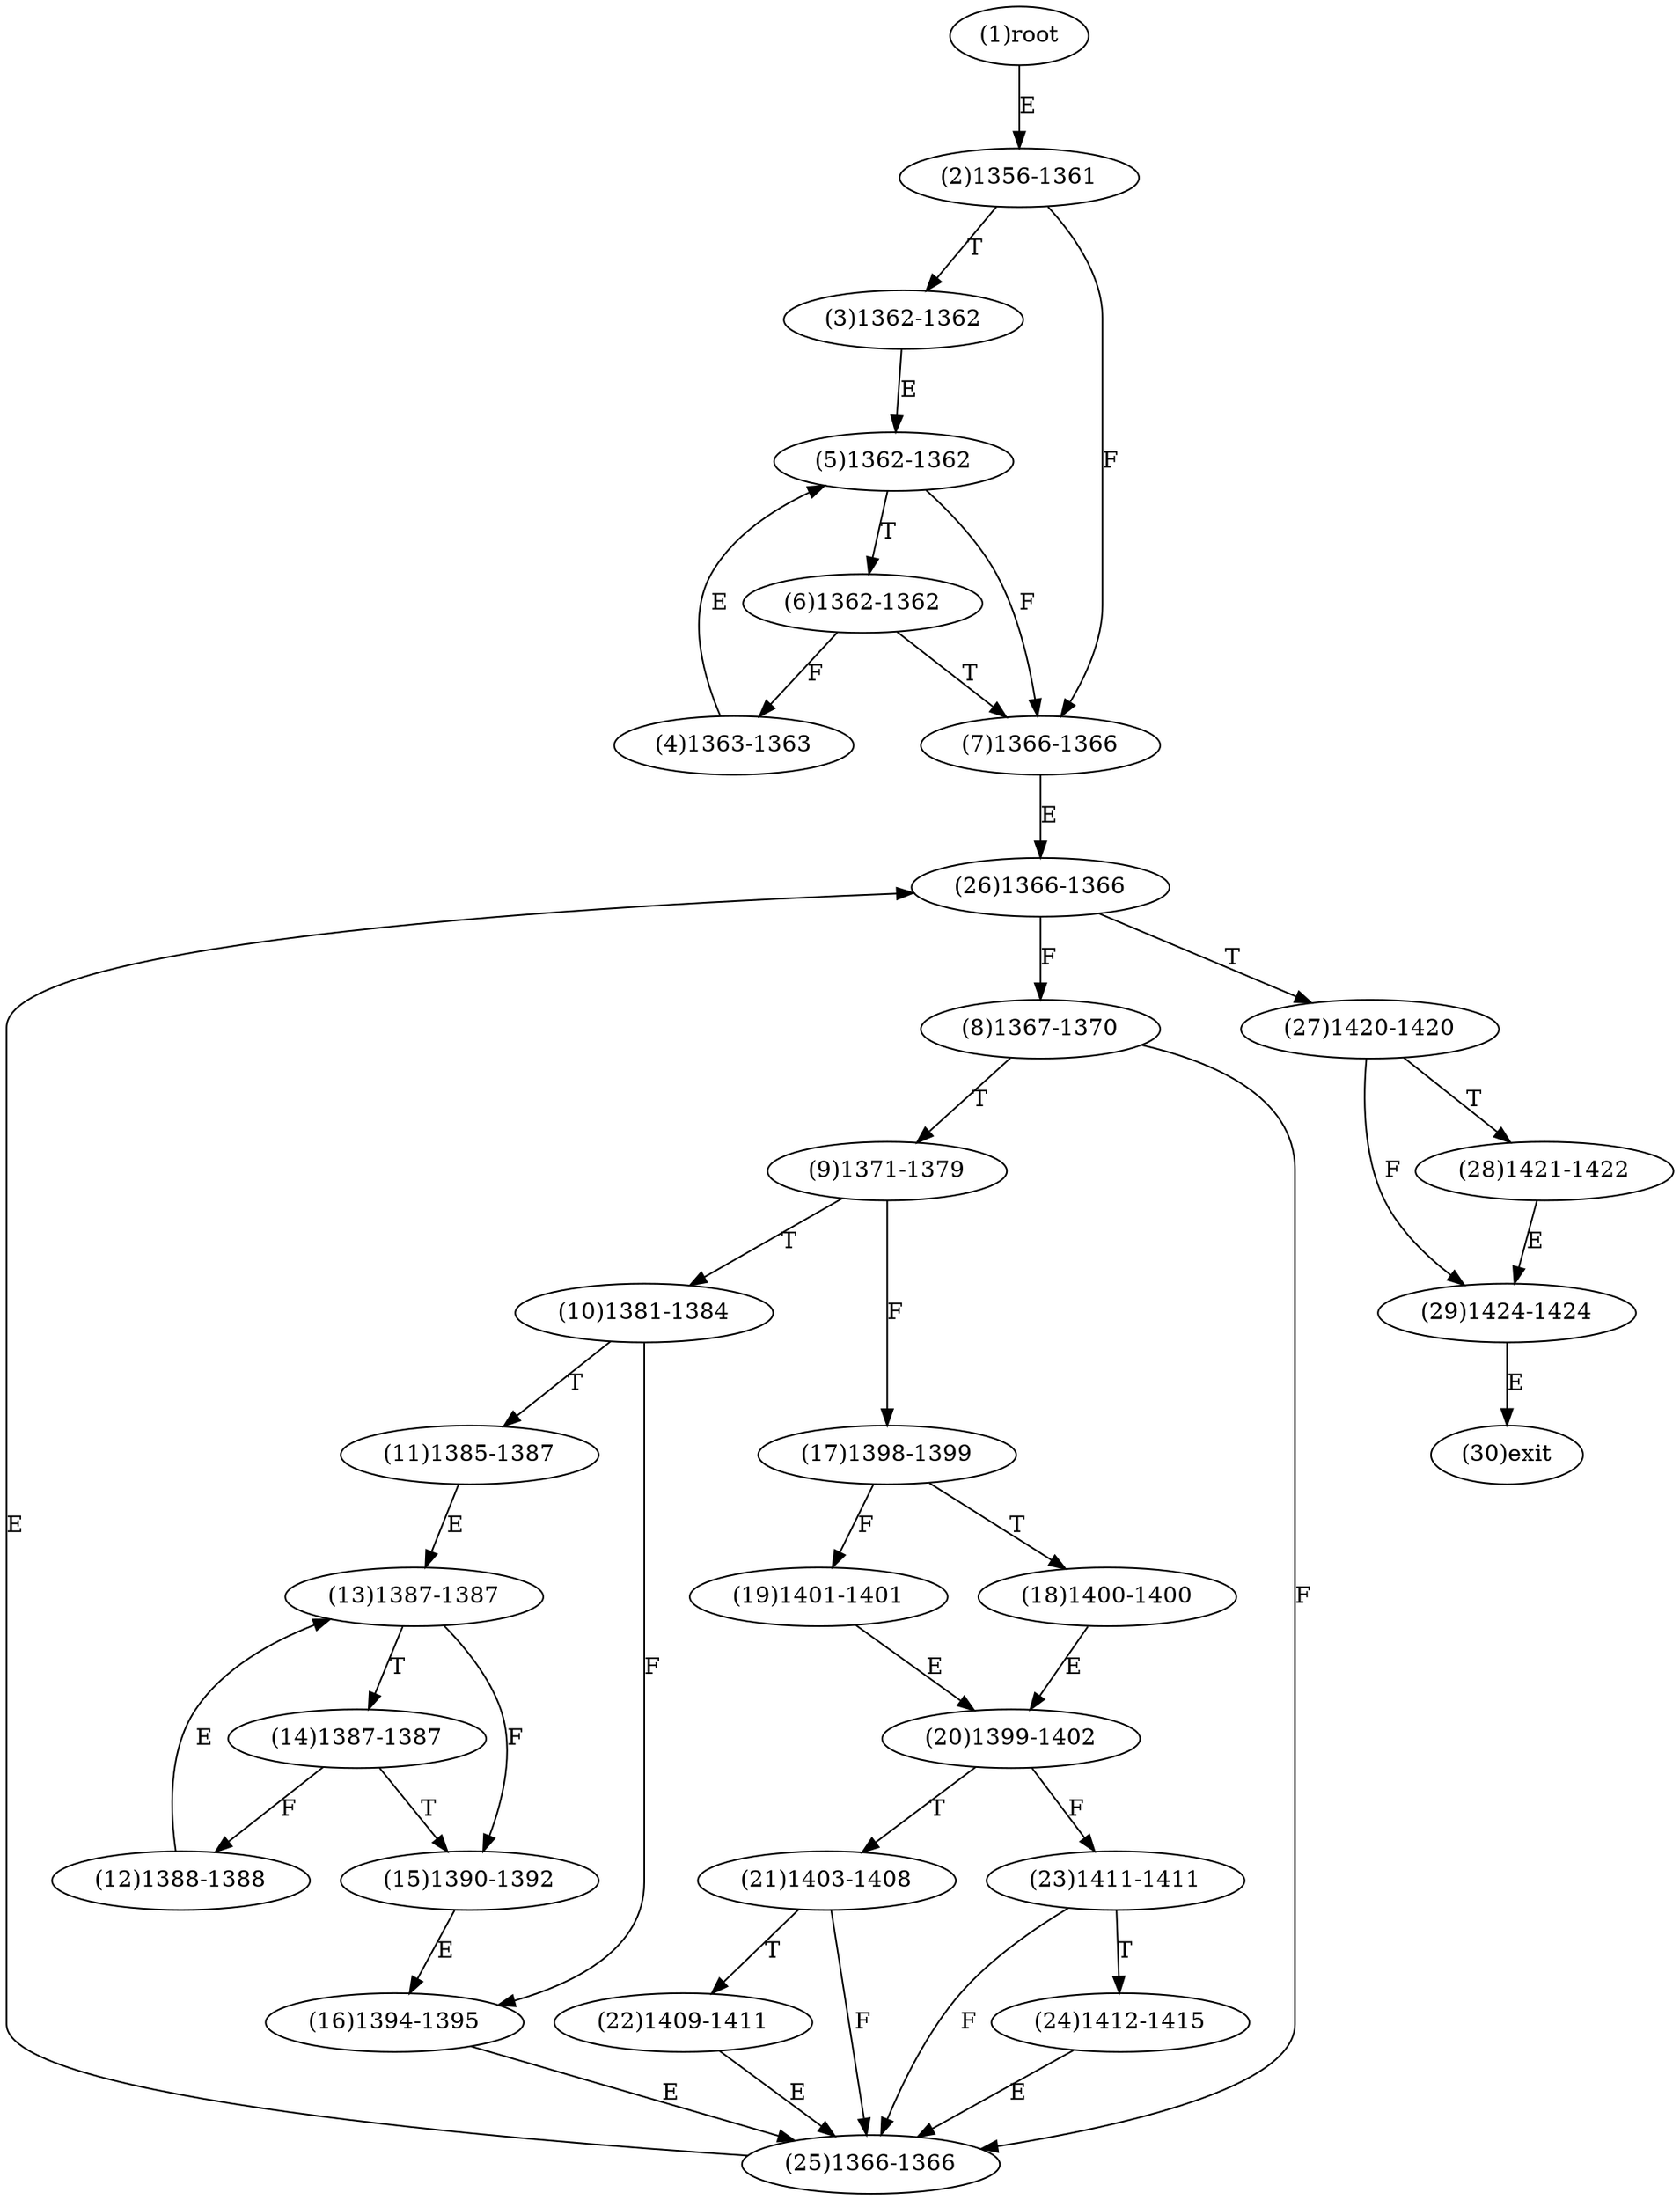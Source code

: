 digraph "" { 
1[ label="(1)root"];
2[ label="(2)1356-1361"];
3[ label="(3)1362-1362"];
4[ label="(4)1363-1363"];
5[ label="(5)1362-1362"];
6[ label="(6)1362-1362"];
7[ label="(7)1366-1366"];
8[ label="(8)1367-1370"];
9[ label="(9)1371-1379"];
10[ label="(10)1381-1384"];
11[ label="(11)1385-1387"];
12[ label="(12)1388-1388"];
13[ label="(13)1387-1387"];
14[ label="(14)1387-1387"];
15[ label="(15)1390-1392"];
17[ label="(17)1398-1399"];
16[ label="(16)1394-1395"];
19[ label="(19)1401-1401"];
18[ label="(18)1400-1400"];
21[ label="(21)1403-1408"];
20[ label="(20)1399-1402"];
23[ label="(23)1411-1411"];
22[ label="(22)1409-1411"];
25[ label="(25)1366-1366"];
24[ label="(24)1412-1415"];
27[ label="(27)1420-1420"];
26[ label="(26)1366-1366"];
29[ label="(29)1424-1424"];
28[ label="(28)1421-1422"];
30[ label="(30)exit"];
1->2[ label="E"];
2->7[ label="F"];
2->3[ label="T"];
3->5[ label="E"];
4->5[ label="E"];
5->7[ label="F"];
5->6[ label="T"];
6->4[ label="F"];
6->7[ label="T"];
7->26[ label="E"];
8->25[ label="F"];
8->9[ label="T"];
9->17[ label="F"];
9->10[ label="T"];
10->16[ label="F"];
10->11[ label="T"];
11->13[ label="E"];
12->13[ label="E"];
13->15[ label="F"];
13->14[ label="T"];
14->12[ label="F"];
14->15[ label="T"];
15->16[ label="E"];
16->25[ label="E"];
17->19[ label="F"];
17->18[ label="T"];
18->20[ label="E"];
19->20[ label="E"];
20->23[ label="F"];
20->21[ label="T"];
21->25[ label="F"];
21->22[ label="T"];
22->25[ label="E"];
23->25[ label="F"];
23->24[ label="T"];
24->25[ label="E"];
25->26[ label="E"];
26->8[ label="F"];
26->27[ label="T"];
27->29[ label="F"];
27->28[ label="T"];
28->29[ label="E"];
29->30[ label="E"];
}